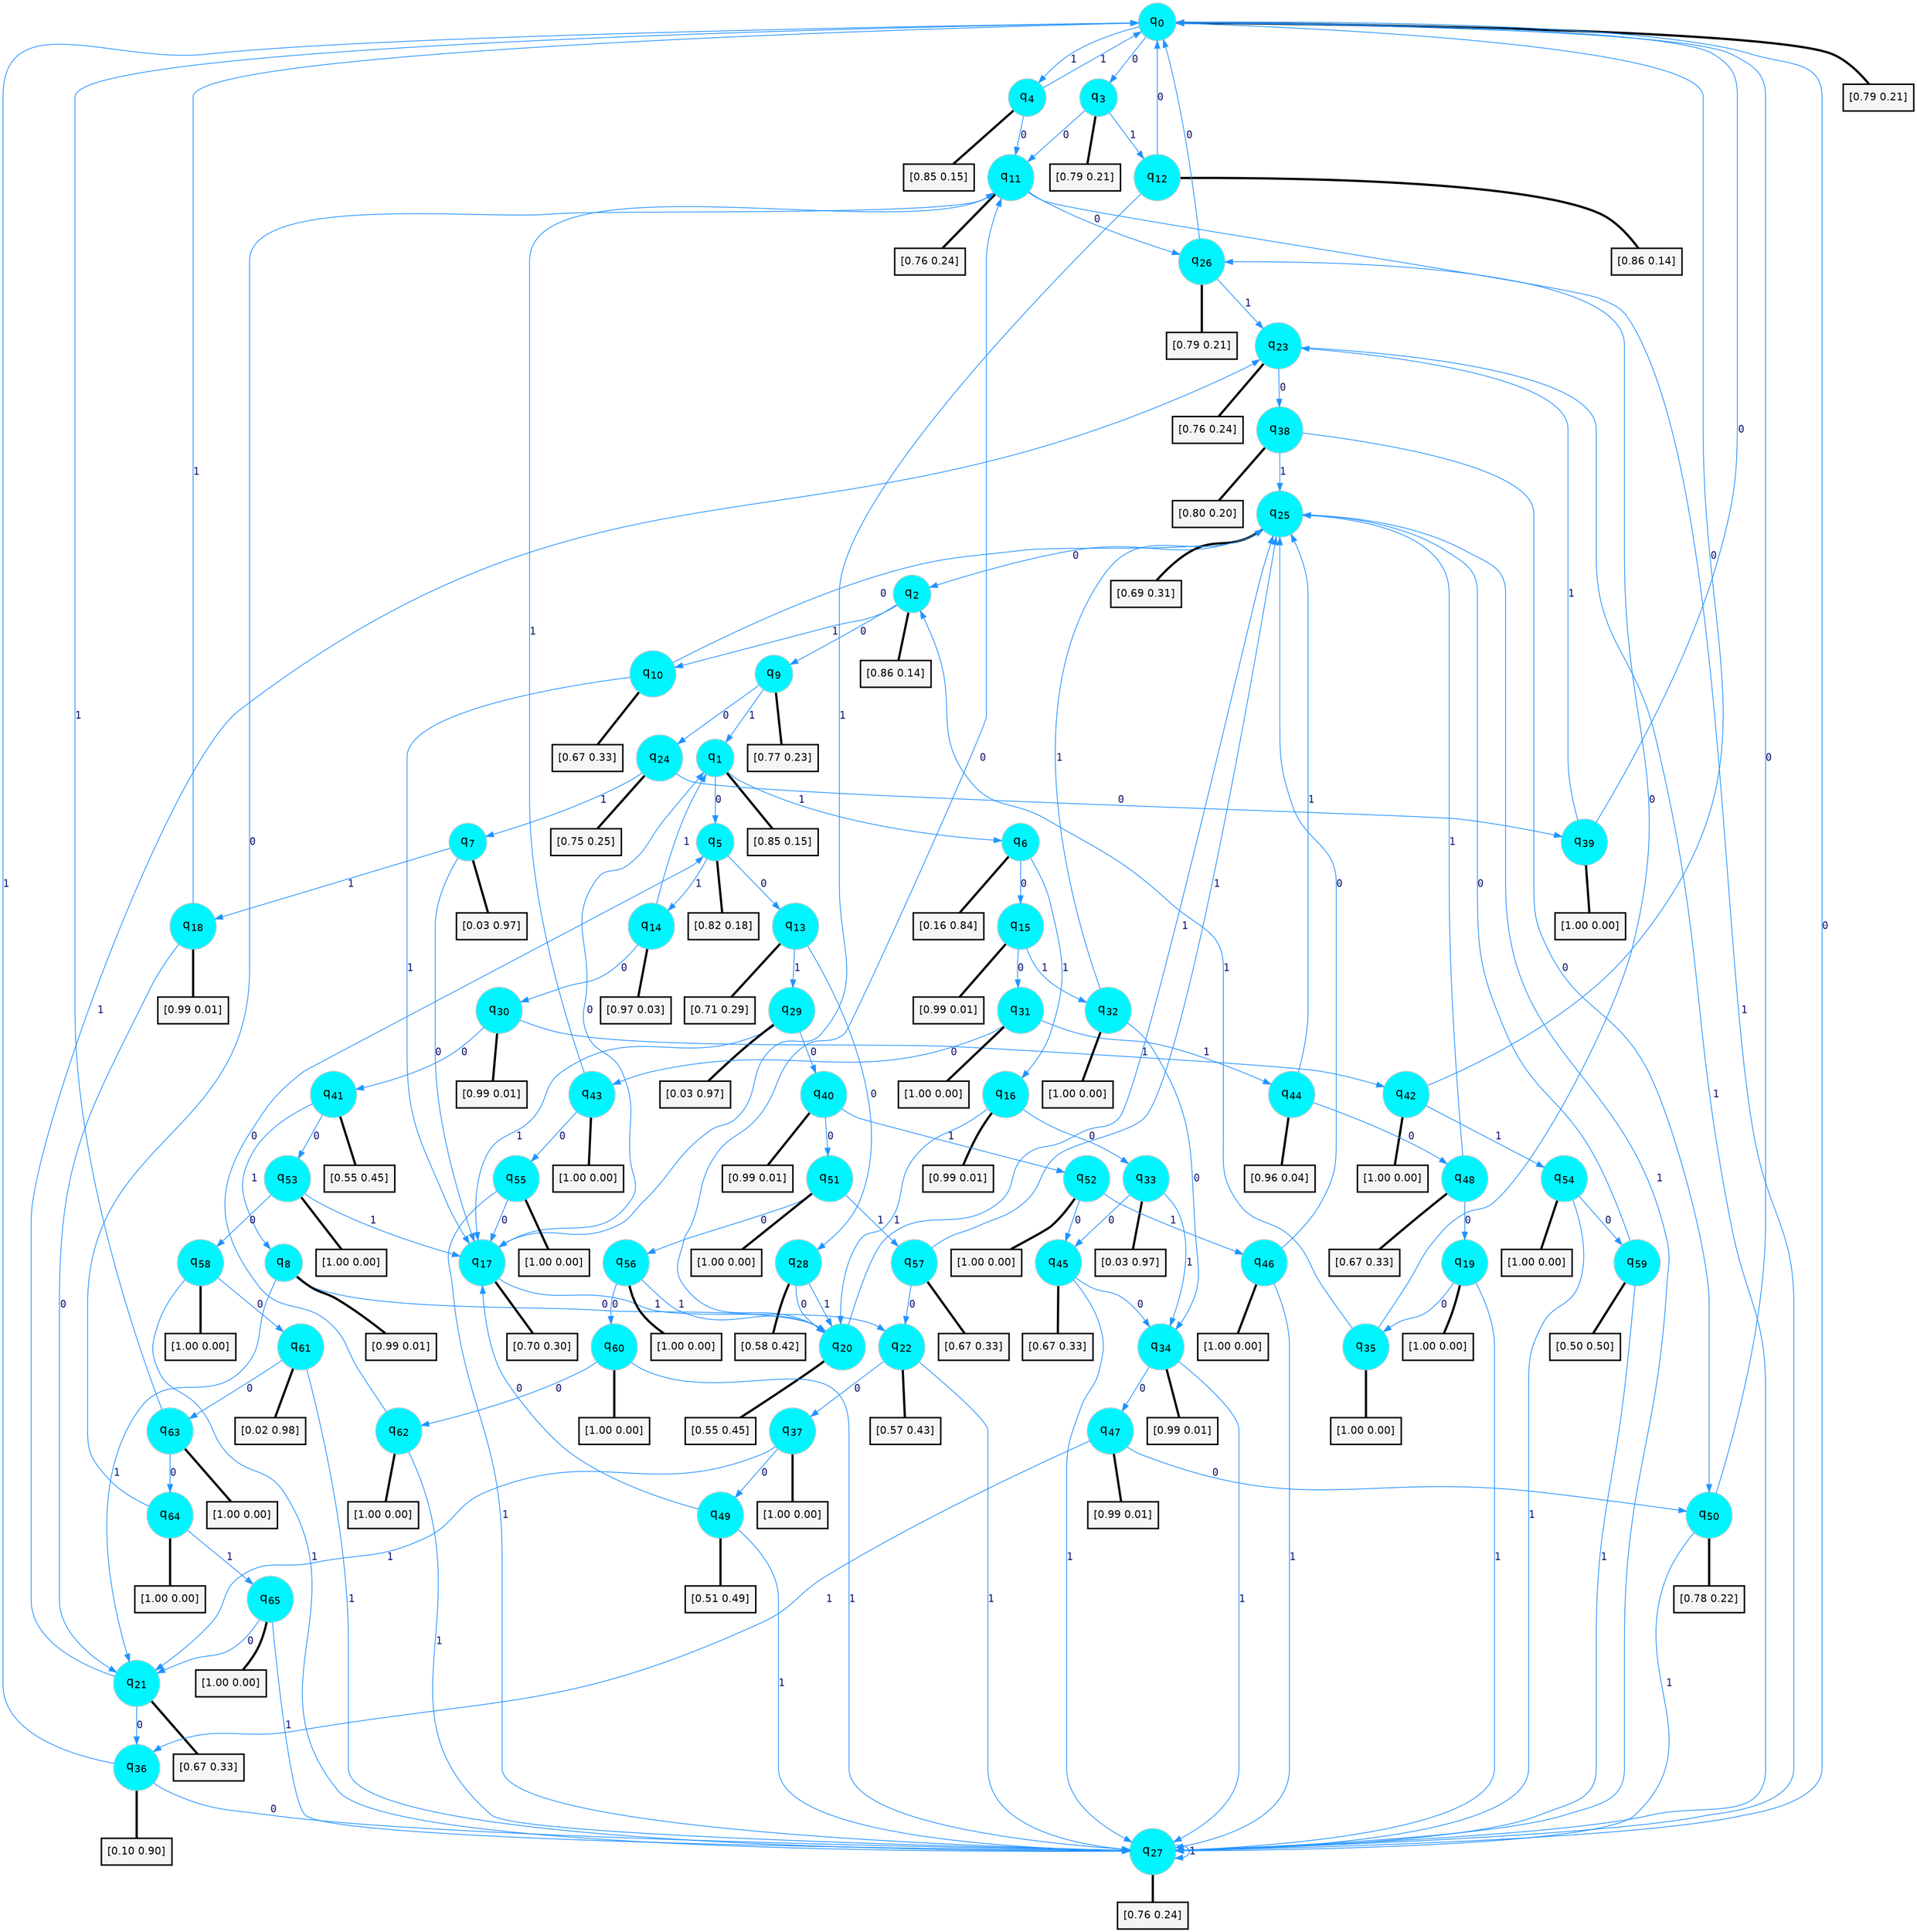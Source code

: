 digraph G {
graph [
bgcolor=transparent, dpi=300, rankdir=TD, size="40,25"];
node [
color=gray, fillcolor=turquoise1, fontcolor=black, fontname=Helvetica, fontsize=16, fontweight=bold, shape=circle, style=filled];
edge [
arrowsize=1, color=dodgerblue1, fontcolor=midnightblue, fontname=courier, fontweight=bold, penwidth=1, style=solid, weight=20];
0[label=<q<SUB>0</SUB>>];
1[label=<q<SUB>1</SUB>>];
2[label=<q<SUB>2</SUB>>];
3[label=<q<SUB>3</SUB>>];
4[label=<q<SUB>4</SUB>>];
5[label=<q<SUB>5</SUB>>];
6[label=<q<SUB>6</SUB>>];
7[label=<q<SUB>7</SUB>>];
8[label=<q<SUB>8</SUB>>];
9[label=<q<SUB>9</SUB>>];
10[label=<q<SUB>10</SUB>>];
11[label=<q<SUB>11</SUB>>];
12[label=<q<SUB>12</SUB>>];
13[label=<q<SUB>13</SUB>>];
14[label=<q<SUB>14</SUB>>];
15[label=<q<SUB>15</SUB>>];
16[label=<q<SUB>16</SUB>>];
17[label=<q<SUB>17</SUB>>];
18[label=<q<SUB>18</SUB>>];
19[label=<q<SUB>19</SUB>>];
20[label=<q<SUB>20</SUB>>];
21[label=<q<SUB>21</SUB>>];
22[label=<q<SUB>22</SUB>>];
23[label=<q<SUB>23</SUB>>];
24[label=<q<SUB>24</SUB>>];
25[label=<q<SUB>25</SUB>>];
26[label=<q<SUB>26</SUB>>];
27[label=<q<SUB>27</SUB>>];
28[label=<q<SUB>28</SUB>>];
29[label=<q<SUB>29</SUB>>];
30[label=<q<SUB>30</SUB>>];
31[label=<q<SUB>31</SUB>>];
32[label=<q<SUB>32</SUB>>];
33[label=<q<SUB>33</SUB>>];
34[label=<q<SUB>34</SUB>>];
35[label=<q<SUB>35</SUB>>];
36[label=<q<SUB>36</SUB>>];
37[label=<q<SUB>37</SUB>>];
38[label=<q<SUB>38</SUB>>];
39[label=<q<SUB>39</SUB>>];
40[label=<q<SUB>40</SUB>>];
41[label=<q<SUB>41</SUB>>];
42[label=<q<SUB>42</SUB>>];
43[label=<q<SUB>43</SUB>>];
44[label=<q<SUB>44</SUB>>];
45[label=<q<SUB>45</SUB>>];
46[label=<q<SUB>46</SUB>>];
47[label=<q<SUB>47</SUB>>];
48[label=<q<SUB>48</SUB>>];
49[label=<q<SUB>49</SUB>>];
50[label=<q<SUB>50</SUB>>];
51[label=<q<SUB>51</SUB>>];
52[label=<q<SUB>52</SUB>>];
53[label=<q<SUB>53</SUB>>];
54[label=<q<SUB>54</SUB>>];
55[label=<q<SUB>55</SUB>>];
56[label=<q<SUB>56</SUB>>];
57[label=<q<SUB>57</SUB>>];
58[label=<q<SUB>58</SUB>>];
59[label=<q<SUB>59</SUB>>];
60[label=<q<SUB>60</SUB>>];
61[label=<q<SUB>61</SUB>>];
62[label=<q<SUB>62</SUB>>];
63[label=<q<SUB>63</SUB>>];
64[label=<q<SUB>64</SUB>>];
65[label=<q<SUB>65</SUB>>];
66[label="[0.79 0.21]", shape=box,fontcolor=black, fontname=Helvetica, fontsize=14, penwidth=2, fillcolor=whitesmoke,color=black];
67[label="[0.85 0.15]", shape=box,fontcolor=black, fontname=Helvetica, fontsize=14, penwidth=2, fillcolor=whitesmoke,color=black];
68[label="[0.86 0.14]", shape=box,fontcolor=black, fontname=Helvetica, fontsize=14, penwidth=2, fillcolor=whitesmoke,color=black];
69[label="[0.79 0.21]", shape=box,fontcolor=black, fontname=Helvetica, fontsize=14, penwidth=2, fillcolor=whitesmoke,color=black];
70[label="[0.85 0.15]", shape=box,fontcolor=black, fontname=Helvetica, fontsize=14, penwidth=2, fillcolor=whitesmoke,color=black];
71[label="[0.82 0.18]", shape=box,fontcolor=black, fontname=Helvetica, fontsize=14, penwidth=2, fillcolor=whitesmoke,color=black];
72[label="[0.16 0.84]", shape=box,fontcolor=black, fontname=Helvetica, fontsize=14, penwidth=2, fillcolor=whitesmoke,color=black];
73[label="[0.03 0.97]", shape=box,fontcolor=black, fontname=Helvetica, fontsize=14, penwidth=2, fillcolor=whitesmoke,color=black];
74[label="[0.99 0.01]", shape=box,fontcolor=black, fontname=Helvetica, fontsize=14, penwidth=2, fillcolor=whitesmoke,color=black];
75[label="[0.77 0.23]", shape=box,fontcolor=black, fontname=Helvetica, fontsize=14, penwidth=2, fillcolor=whitesmoke,color=black];
76[label="[0.67 0.33]", shape=box,fontcolor=black, fontname=Helvetica, fontsize=14, penwidth=2, fillcolor=whitesmoke,color=black];
77[label="[0.76 0.24]", shape=box,fontcolor=black, fontname=Helvetica, fontsize=14, penwidth=2, fillcolor=whitesmoke,color=black];
78[label="[0.86 0.14]", shape=box,fontcolor=black, fontname=Helvetica, fontsize=14, penwidth=2, fillcolor=whitesmoke,color=black];
79[label="[0.71 0.29]", shape=box,fontcolor=black, fontname=Helvetica, fontsize=14, penwidth=2, fillcolor=whitesmoke,color=black];
80[label="[0.97 0.03]", shape=box,fontcolor=black, fontname=Helvetica, fontsize=14, penwidth=2, fillcolor=whitesmoke,color=black];
81[label="[0.99 0.01]", shape=box,fontcolor=black, fontname=Helvetica, fontsize=14, penwidth=2, fillcolor=whitesmoke,color=black];
82[label="[0.99 0.01]", shape=box,fontcolor=black, fontname=Helvetica, fontsize=14, penwidth=2, fillcolor=whitesmoke,color=black];
83[label="[0.70 0.30]", shape=box,fontcolor=black, fontname=Helvetica, fontsize=14, penwidth=2, fillcolor=whitesmoke,color=black];
84[label="[0.99 0.01]", shape=box,fontcolor=black, fontname=Helvetica, fontsize=14, penwidth=2, fillcolor=whitesmoke,color=black];
85[label="[1.00 0.00]", shape=box,fontcolor=black, fontname=Helvetica, fontsize=14, penwidth=2, fillcolor=whitesmoke,color=black];
86[label="[0.55 0.45]", shape=box,fontcolor=black, fontname=Helvetica, fontsize=14, penwidth=2, fillcolor=whitesmoke,color=black];
87[label="[0.67 0.33]", shape=box,fontcolor=black, fontname=Helvetica, fontsize=14, penwidth=2, fillcolor=whitesmoke,color=black];
88[label="[0.57 0.43]", shape=box,fontcolor=black, fontname=Helvetica, fontsize=14, penwidth=2, fillcolor=whitesmoke,color=black];
89[label="[0.76 0.24]", shape=box,fontcolor=black, fontname=Helvetica, fontsize=14, penwidth=2, fillcolor=whitesmoke,color=black];
90[label="[0.75 0.25]", shape=box,fontcolor=black, fontname=Helvetica, fontsize=14, penwidth=2, fillcolor=whitesmoke,color=black];
91[label="[0.69 0.31]", shape=box,fontcolor=black, fontname=Helvetica, fontsize=14, penwidth=2, fillcolor=whitesmoke,color=black];
92[label="[0.79 0.21]", shape=box,fontcolor=black, fontname=Helvetica, fontsize=14, penwidth=2, fillcolor=whitesmoke,color=black];
93[label="[0.76 0.24]", shape=box,fontcolor=black, fontname=Helvetica, fontsize=14, penwidth=2, fillcolor=whitesmoke,color=black];
94[label="[0.58 0.42]", shape=box,fontcolor=black, fontname=Helvetica, fontsize=14, penwidth=2, fillcolor=whitesmoke,color=black];
95[label="[0.03 0.97]", shape=box,fontcolor=black, fontname=Helvetica, fontsize=14, penwidth=2, fillcolor=whitesmoke,color=black];
96[label="[0.99 0.01]", shape=box,fontcolor=black, fontname=Helvetica, fontsize=14, penwidth=2, fillcolor=whitesmoke,color=black];
97[label="[1.00 0.00]", shape=box,fontcolor=black, fontname=Helvetica, fontsize=14, penwidth=2, fillcolor=whitesmoke,color=black];
98[label="[1.00 0.00]", shape=box,fontcolor=black, fontname=Helvetica, fontsize=14, penwidth=2, fillcolor=whitesmoke,color=black];
99[label="[0.03 0.97]", shape=box,fontcolor=black, fontname=Helvetica, fontsize=14, penwidth=2, fillcolor=whitesmoke,color=black];
100[label="[0.99 0.01]", shape=box,fontcolor=black, fontname=Helvetica, fontsize=14, penwidth=2, fillcolor=whitesmoke,color=black];
101[label="[1.00 0.00]", shape=box,fontcolor=black, fontname=Helvetica, fontsize=14, penwidth=2, fillcolor=whitesmoke,color=black];
102[label="[0.10 0.90]", shape=box,fontcolor=black, fontname=Helvetica, fontsize=14, penwidth=2, fillcolor=whitesmoke,color=black];
103[label="[1.00 0.00]", shape=box,fontcolor=black, fontname=Helvetica, fontsize=14, penwidth=2, fillcolor=whitesmoke,color=black];
104[label="[0.80 0.20]", shape=box,fontcolor=black, fontname=Helvetica, fontsize=14, penwidth=2, fillcolor=whitesmoke,color=black];
105[label="[1.00 0.00]", shape=box,fontcolor=black, fontname=Helvetica, fontsize=14, penwidth=2, fillcolor=whitesmoke,color=black];
106[label="[0.99 0.01]", shape=box,fontcolor=black, fontname=Helvetica, fontsize=14, penwidth=2, fillcolor=whitesmoke,color=black];
107[label="[0.55 0.45]", shape=box,fontcolor=black, fontname=Helvetica, fontsize=14, penwidth=2, fillcolor=whitesmoke,color=black];
108[label="[1.00 0.00]", shape=box,fontcolor=black, fontname=Helvetica, fontsize=14, penwidth=2, fillcolor=whitesmoke,color=black];
109[label="[1.00 0.00]", shape=box,fontcolor=black, fontname=Helvetica, fontsize=14, penwidth=2, fillcolor=whitesmoke,color=black];
110[label="[0.96 0.04]", shape=box,fontcolor=black, fontname=Helvetica, fontsize=14, penwidth=2, fillcolor=whitesmoke,color=black];
111[label="[0.67 0.33]", shape=box,fontcolor=black, fontname=Helvetica, fontsize=14, penwidth=2, fillcolor=whitesmoke,color=black];
112[label="[1.00 0.00]", shape=box,fontcolor=black, fontname=Helvetica, fontsize=14, penwidth=2, fillcolor=whitesmoke,color=black];
113[label="[0.99 0.01]", shape=box,fontcolor=black, fontname=Helvetica, fontsize=14, penwidth=2, fillcolor=whitesmoke,color=black];
114[label="[0.67 0.33]", shape=box,fontcolor=black, fontname=Helvetica, fontsize=14, penwidth=2, fillcolor=whitesmoke,color=black];
115[label="[0.51 0.49]", shape=box,fontcolor=black, fontname=Helvetica, fontsize=14, penwidth=2, fillcolor=whitesmoke,color=black];
116[label="[0.78 0.22]", shape=box,fontcolor=black, fontname=Helvetica, fontsize=14, penwidth=2, fillcolor=whitesmoke,color=black];
117[label="[1.00 0.00]", shape=box,fontcolor=black, fontname=Helvetica, fontsize=14, penwidth=2, fillcolor=whitesmoke,color=black];
118[label="[1.00 0.00]", shape=box,fontcolor=black, fontname=Helvetica, fontsize=14, penwidth=2, fillcolor=whitesmoke,color=black];
119[label="[1.00 0.00]", shape=box,fontcolor=black, fontname=Helvetica, fontsize=14, penwidth=2, fillcolor=whitesmoke,color=black];
120[label="[1.00 0.00]", shape=box,fontcolor=black, fontname=Helvetica, fontsize=14, penwidth=2, fillcolor=whitesmoke,color=black];
121[label="[1.00 0.00]", shape=box,fontcolor=black, fontname=Helvetica, fontsize=14, penwidth=2, fillcolor=whitesmoke,color=black];
122[label="[1.00 0.00]", shape=box,fontcolor=black, fontname=Helvetica, fontsize=14, penwidth=2, fillcolor=whitesmoke,color=black];
123[label="[0.67 0.33]", shape=box,fontcolor=black, fontname=Helvetica, fontsize=14, penwidth=2, fillcolor=whitesmoke,color=black];
124[label="[1.00 0.00]", shape=box,fontcolor=black, fontname=Helvetica, fontsize=14, penwidth=2, fillcolor=whitesmoke,color=black];
125[label="[0.50 0.50]", shape=box,fontcolor=black, fontname=Helvetica, fontsize=14, penwidth=2, fillcolor=whitesmoke,color=black];
126[label="[1.00 0.00]", shape=box,fontcolor=black, fontname=Helvetica, fontsize=14, penwidth=2, fillcolor=whitesmoke,color=black];
127[label="[0.02 0.98]", shape=box,fontcolor=black, fontname=Helvetica, fontsize=14, penwidth=2, fillcolor=whitesmoke,color=black];
128[label="[1.00 0.00]", shape=box,fontcolor=black, fontname=Helvetica, fontsize=14, penwidth=2, fillcolor=whitesmoke,color=black];
129[label="[1.00 0.00]", shape=box,fontcolor=black, fontname=Helvetica, fontsize=14, penwidth=2, fillcolor=whitesmoke,color=black];
130[label="[1.00 0.00]", shape=box,fontcolor=black, fontname=Helvetica, fontsize=14, penwidth=2, fillcolor=whitesmoke,color=black];
131[label="[1.00 0.00]", shape=box,fontcolor=black, fontname=Helvetica, fontsize=14, penwidth=2, fillcolor=whitesmoke,color=black];
0->3 [label=0];
0->4 [label=1];
0->66 [arrowhead=none, penwidth=3,color=black];
1->5 [label=0];
1->6 [label=1];
1->67 [arrowhead=none, penwidth=3,color=black];
2->9 [label=0];
2->10 [label=1];
2->68 [arrowhead=none, penwidth=3,color=black];
3->11 [label=0];
3->12 [label=1];
3->69 [arrowhead=none, penwidth=3,color=black];
4->11 [label=0];
4->0 [label=1];
4->70 [arrowhead=none, penwidth=3,color=black];
5->13 [label=0];
5->14 [label=1];
5->71 [arrowhead=none, penwidth=3,color=black];
6->15 [label=0];
6->16 [label=1];
6->72 [arrowhead=none, penwidth=3,color=black];
7->17 [label=0];
7->18 [label=1];
7->73 [arrowhead=none, penwidth=3,color=black];
8->20 [label=0];
8->21 [label=1];
8->74 [arrowhead=none, penwidth=3,color=black];
9->24 [label=0];
9->1 [label=1];
9->75 [arrowhead=none, penwidth=3,color=black];
10->25 [label=0];
10->17 [label=1];
10->76 [arrowhead=none, penwidth=3,color=black];
11->26 [label=0];
11->27 [label=1];
11->77 [arrowhead=none, penwidth=3,color=black];
12->0 [label=0];
12->17 [label=1];
12->78 [arrowhead=none, penwidth=3,color=black];
13->28 [label=0];
13->29 [label=1];
13->79 [arrowhead=none, penwidth=3,color=black];
14->30 [label=0];
14->1 [label=1];
14->80 [arrowhead=none, penwidth=3,color=black];
15->31 [label=0];
15->32 [label=1];
15->81 [arrowhead=none, penwidth=3,color=black];
16->33 [label=0];
16->20 [label=1];
16->82 [arrowhead=none, penwidth=3,color=black];
17->1 [label=0];
17->22 [label=1];
17->83 [arrowhead=none, penwidth=3,color=black];
18->21 [label=0];
18->0 [label=1];
18->84 [arrowhead=none, penwidth=3,color=black];
19->35 [label=0];
19->27 [label=1];
19->85 [arrowhead=none, penwidth=3,color=black];
20->11 [label=0];
20->25 [label=1];
20->86 [arrowhead=none, penwidth=3,color=black];
21->36 [label=0];
21->23 [label=1];
21->87 [arrowhead=none, penwidth=3,color=black];
22->37 [label=0];
22->27 [label=1];
22->88 [arrowhead=none, penwidth=3,color=black];
23->38 [label=0];
23->27 [label=1];
23->89 [arrowhead=none, penwidth=3,color=black];
24->39 [label=0];
24->7 [label=1];
24->90 [arrowhead=none, penwidth=3,color=black];
25->2 [label=0];
25->27 [label=1];
25->91 [arrowhead=none, penwidth=3,color=black];
26->0 [label=0];
26->23 [label=1];
26->92 [arrowhead=none, penwidth=3,color=black];
27->0 [label=0];
27->27 [label=1];
27->93 [arrowhead=none, penwidth=3,color=black];
28->20 [label=0];
28->20 [label=1];
28->94 [arrowhead=none, penwidth=3,color=black];
29->40 [label=0];
29->17 [label=1];
29->95 [arrowhead=none, penwidth=3,color=black];
30->41 [label=0];
30->42 [label=1];
30->96 [arrowhead=none, penwidth=3,color=black];
31->43 [label=0];
31->44 [label=1];
31->97 [arrowhead=none, penwidth=3,color=black];
32->34 [label=0];
32->25 [label=1];
32->98 [arrowhead=none, penwidth=3,color=black];
33->45 [label=0];
33->34 [label=1];
33->99 [arrowhead=none, penwidth=3,color=black];
34->47 [label=0];
34->27 [label=1];
34->100 [arrowhead=none, penwidth=3,color=black];
35->26 [label=0];
35->2 [label=1];
35->101 [arrowhead=none, penwidth=3,color=black];
36->27 [label=0];
36->0 [label=1];
36->102 [arrowhead=none, penwidth=3,color=black];
37->49 [label=0];
37->21 [label=1];
37->103 [arrowhead=none, penwidth=3,color=black];
38->50 [label=0];
38->25 [label=1];
38->104 [arrowhead=none, penwidth=3,color=black];
39->0 [label=0];
39->23 [label=1];
39->105 [arrowhead=none, penwidth=3,color=black];
40->51 [label=0];
40->52 [label=1];
40->106 [arrowhead=none, penwidth=3,color=black];
41->53 [label=0];
41->8 [label=1];
41->107 [arrowhead=none, penwidth=3,color=black];
42->0 [label=0];
42->54 [label=1];
42->108 [arrowhead=none, penwidth=3,color=black];
43->55 [label=0];
43->11 [label=1];
43->109 [arrowhead=none, penwidth=3,color=black];
44->48 [label=0];
44->25 [label=1];
44->110 [arrowhead=none, penwidth=3,color=black];
45->34 [label=0];
45->27 [label=1];
45->111 [arrowhead=none, penwidth=3,color=black];
46->25 [label=0];
46->27 [label=1];
46->112 [arrowhead=none, penwidth=3,color=black];
47->50 [label=0];
47->36 [label=1];
47->113 [arrowhead=none, penwidth=3,color=black];
48->19 [label=0];
48->25 [label=1];
48->114 [arrowhead=none, penwidth=3,color=black];
49->17 [label=0];
49->27 [label=1];
49->115 [arrowhead=none, penwidth=3,color=black];
50->0 [label=0];
50->27 [label=1];
50->116 [arrowhead=none, penwidth=3,color=black];
51->56 [label=0];
51->57 [label=1];
51->117 [arrowhead=none, penwidth=3,color=black];
52->45 [label=0];
52->46 [label=1];
52->118 [arrowhead=none, penwidth=3,color=black];
53->58 [label=0];
53->17 [label=1];
53->119 [arrowhead=none, penwidth=3,color=black];
54->59 [label=0];
54->27 [label=1];
54->120 [arrowhead=none, penwidth=3,color=black];
55->17 [label=0];
55->27 [label=1];
55->121 [arrowhead=none, penwidth=3,color=black];
56->60 [label=0];
56->20 [label=1];
56->122 [arrowhead=none, penwidth=3,color=black];
57->22 [label=0];
57->25 [label=1];
57->123 [arrowhead=none, penwidth=3,color=black];
58->61 [label=0];
58->27 [label=1];
58->124 [arrowhead=none, penwidth=3,color=black];
59->25 [label=0];
59->27 [label=1];
59->125 [arrowhead=none, penwidth=3,color=black];
60->62 [label=0];
60->27 [label=1];
60->126 [arrowhead=none, penwidth=3,color=black];
61->63 [label=0];
61->27 [label=1];
61->127 [arrowhead=none, penwidth=3,color=black];
62->5 [label=0];
62->27 [label=1];
62->128 [arrowhead=none, penwidth=3,color=black];
63->64 [label=0];
63->0 [label=1];
63->129 [arrowhead=none, penwidth=3,color=black];
64->11 [label=0];
64->65 [label=1];
64->130 [arrowhead=none, penwidth=3,color=black];
65->21 [label=0];
65->27 [label=1];
65->131 [arrowhead=none, penwidth=3,color=black];
}
